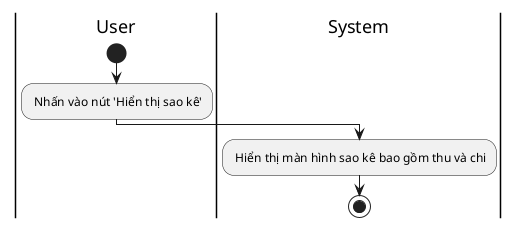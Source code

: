@startuml
|User|
start
: Nhấn vào nút 'Hiển thị sao kê';
|System|
: Hiển thị màn hình sao kê bao gồm thu và chi;
stop
@enduml